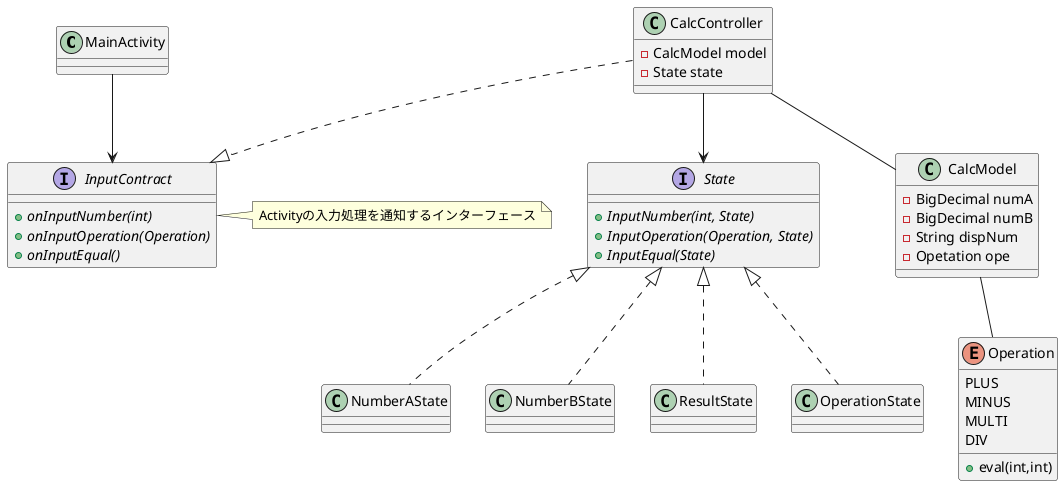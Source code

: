 @startuml
MainActivity --> InputContract
CalcController ..|> InputContract
CalcController --> State
CalcController -- CalcModel

State <|.. NumberAState
State <|.. NumberBState
State <|.. ResultState
State <|.. OperationState

CalcModel -- Operation

class MainActivity{
}

interface InputContract {
  +{abstract} onInputNumber(int)
  +{abstract} onInputOperation(Operation)
  +{abstract} onInputEqual()
}

class CalcController {
  -CalcModel model
  -State state
}


class CalcModel {
  -BigDecimal numA
  -BigDecimal numB
  -String dispNum
  - Opetation ope
}

interface State {
  + {abstract} InputNumber(int, State)
  + {abstract} InputOperation(Operation, State)
  + {abstract} InputEqual(State)
}

class NumberAState {
}

class OperationState {
}

class NumberBState {
}

class ResultState {
}

enum Operation{
  PLUS
  MINUS
  MULTI
  DIV

  +eval(int,int)
}


note right of InputContract
  Activityの入力処理を通知するインターフェース
end note
@enduml
